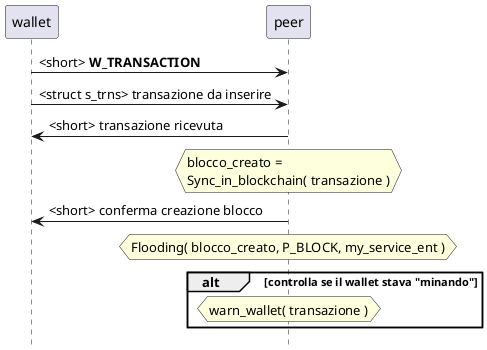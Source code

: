 @startuml
hide footbox

participant wallet
participant peer

wallet -> peer: <short> **W_TRANSACTION**
wallet -> peer: <struct s_trns> transazione da inserire

peer -> wallet: <short> transazione ricevuta

hnote over peer
  blocco_creato =
  Sync_in_blockchain( transazione )
end note

peer -> wallet: <short> conferma creazione blocco

hnote over peer
   Flooding( blocco_creato, P_BLOCK, my_service_ent )
end note

alt controlla se il wallet stava "minando"
  hnote over peer
     warn_wallet( transazione )
  end note
end


@enduml
